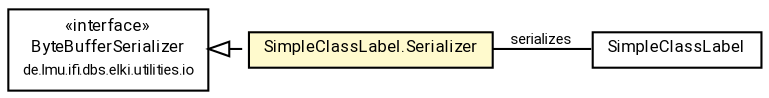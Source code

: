 #!/usr/local/bin/dot
#
# Class diagram 
# Generated by UMLGraph version R5_7_2-60-g0e99a6 (http://www.spinellis.gr/umlgraph/)
#

digraph G {
	graph [fontnames="svg"]
	edge [fontname="Roboto",fontsize=7,labelfontname="Roboto",labelfontsize=7,color="black"];
	node [fontname="Roboto",fontcolor="black",fontsize=8,shape=plaintext,margin=0,width=0,height=0];
	nodesep=0.15;
	ranksep=0.25;
	rankdir=LR;
	// de.lmu.ifi.dbs.elki.data.SimpleClassLabel
	c9448553 [label=<<table title="de.lmu.ifi.dbs.elki.data.SimpleClassLabel" border="0" cellborder="1" cellspacing="0" cellpadding="2" href="SimpleClassLabel.html" target="_parent">
		<tr><td><table border="0" cellspacing="0" cellpadding="1">
		<tr><td align="center" balign="center"> <font face="Roboto">SimpleClassLabel</font> </td></tr>
		</table></td></tr>
		</table>>, URL="SimpleClassLabel.html"];
	// de.lmu.ifi.dbs.elki.data.SimpleClassLabel.Serializer
	c9448554 [label=<<table title="de.lmu.ifi.dbs.elki.data.SimpleClassLabel.Serializer" border="0" cellborder="1" cellspacing="0" cellpadding="2" bgcolor="lemonChiffon" href="SimpleClassLabel.Serializer.html" target="_parent">
		<tr><td><table border="0" cellspacing="0" cellpadding="1">
		<tr><td align="center" balign="center"> <font face="Roboto">SimpleClassLabel.Serializer</font> </td></tr>
		</table></td></tr>
		</table>>, URL="SimpleClassLabel.Serializer.html"];
	// de.lmu.ifi.dbs.elki.utilities.io.ByteBufferSerializer<T>
	c9449222 [label=<<table title="de.lmu.ifi.dbs.elki.utilities.io.ByteBufferSerializer" border="0" cellborder="1" cellspacing="0" cellpadding="2" href="../utilities/io/ByteBufferSerializer.html" target="_parent">
		<tr><td><table border="0" cellspacing="0" cellpadding="1">
		<tr><td align="center" balign="center"> &#171;interface&#187; </td></tr>
		<tr><td align="center" balign="center"> <font face="Roboto">ByteBufferSerializer</font> </td></tr>
		<tr><td align="center" balign="center"> <font face="Roboto" point-size="7.0">de.lmu.ifi.dbs.elki.utilities.io</font> </td></tr>
		</table></td></tr>
		</table>>, URL="../utilities/io/ByteBufferSerializer.html"];
	// de.lmu.ifi.dbs.elki.data.SimpleClassLabel.Serializer implements de.lmu.ifi.dbs.elki.utilities.io.ByteBufferSerializer<T>
	c9449222 -> c9448554 [arrowtail=empty,style=dashed,dir=back,weight=9];
	// de.lmu.ifi.dbs.elki.data.SimpleClassLabel.Serializer assoc de.lmu.ifi.dbs.elki.data.SimpleClassLabel
	c9448554 -> c9448553 [arrowhead=none,weight=2,label="serializes"];
}

